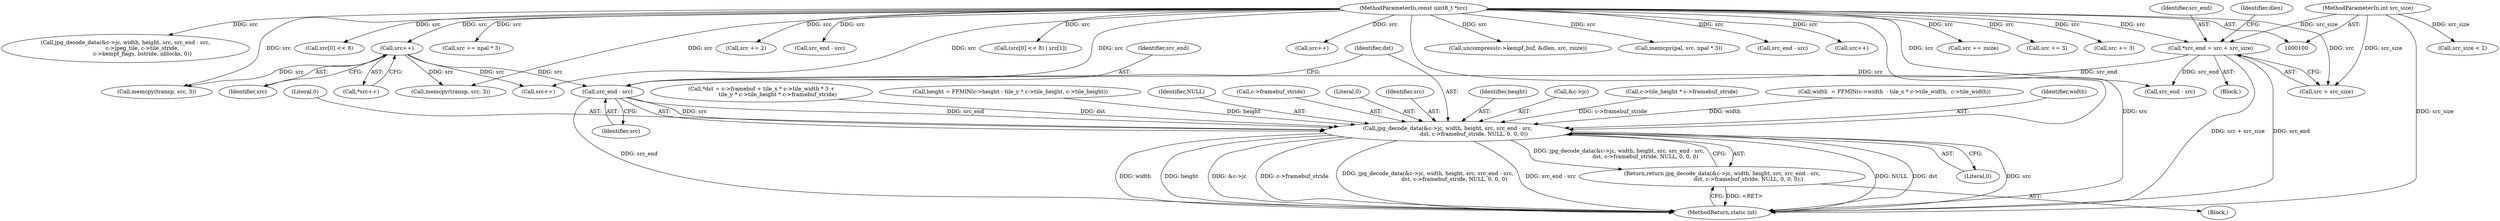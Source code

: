 digraph "0_FFmpeg_2960576378d17d71cc8dccc926352ce568b5eec1@pointer" {
"1000279" [label="(Call,src_end - src)"];
"1000121" [label="(Call,*src_end = src + src_size)"];
"1000104" [label="(MethodParameterIn,const uint8_t *src)"];
"1000105" [label="(MethodParameterIn,int src_size)"];
"1000210" [label="(Call,src++)"];
"1000271" [label="(Call,jpg_decode_data(&c->jc, width, height, src, src_end - src,\n                               dst, c->framebuf_stride, NULL, 0, 0, 0))"];
"1000270" [label="(Return,return jpg_decode_data(&c->jc, width, height, src, src_end - src,\n                               dst, c->framebuf_stride, NULL, 0, 0, 0);)"];
"1000271" [label="(Call,jpg_decode_data(&c->jc, width, height, src, src_end - src,\n                               dst, c->framebuf_stride, NULL, 0, 0, 0))"];
"1000106" [label="(Block,)"];
"1000281" [label="(Identifier,src)"];
"1000177" [label="(Call,width  = FFMIN(c->width  - tile_x * c->tile_width,  c->tile_width))"];
"1000276" [label="(Identifier,width)"];
"1000122" [label="(Identifier,src_end)"];
"1000394" [label="(Call,src += zsize)"];
"1000288" [label="(Literal,0)"];
"1000164" [label="(Call,c->tile_height * c->framebuf_stride)"];
"1000299" [label="(Call,src += 3)"];
"1000223" [label="(Call,memcpy(transp, src, 3))"];
"1000269" [label="(Block,)"];
"1000280" [label="(Identifier,src_end)"];
"1000227" [label="(Call,src += 3)"];
"1000148" [label="(Call,*dst = c->framebuf + tile_x * c->tile_width * 3 +\n                   tile_y * c->tile_height * c->framebuf_stride)"];
"1000270" [label="(Return,return jpg_decode_data(&c->jc, width, height, src, src_end - src,\n                               dst, c->framebuf_stride, NULL, 0, 0, 0);)"];
"1000192" [label="(Call,height = FFMIN(c->height - tile_y * c->tile_height, c->tile_height))"];
"1000565" [label="(MethodReturn,static int)"];
"1000211" [label="(Identifier,src)"];
"1000286" [label="(Identifier,NULL)"];
"1000520" [label="(Call,jpg_decode_data(&c->jc, width, height, src, src_end - src,\n                    c->jpeg_tile, c->tile_stride,\n                    c->kempf_flags, bstride, nblocks, 0))"];
"1000361" [label="(Call,src[0] << 8)"];
"1000279" [label="(Call,src_end - src)"];
"1000209" [label="(Call,*src++)"];
"1000283" [label="(Call,c->framebuf_stride)"];
"1000352" [label="(Call,src_end - src)"];
"1000315" [label="(Call,src += npal * 3)"];
"1000210" [label="(Call,src++)"];
"1000306" [label="(Call,src++)"];
"1000369" [label="(Call,src += 2)"];
"1000287" [label="(Literal,0)"];
"1000374" [label="(Call,src_end - src)"];
"1000278" [label="(Identifier,src)"];
"1000289" [label="(Literal,0)"];
"1000121" [label="(Call,*src_end = src + src_size)"];
"1000295" [label="(Call,memcpy(transp, src, 3))"];
"1000360" [label="(Call,(src[0] << 8) | src[1])"];
"1000282" [label="(Identifier,dst)"];
"1000123" [label="(Call,src + src_size)"];
"1000104" [label="(MethodParameterIn,const uint8_t *src)"];
"1000130" [label="(Identifier,dlen)"];
"1000105" [label="(MethodParameterIn,int src_size)"];
"1000475" [label="(Call,src++)"];
"1000382" [label="(Call,uncompress(c->kempf_buf, &dlen, src, zsize))"];
"1000309" [label="(Call,memcpy(pal, src, npal * 3))"];
"1000528" [label="(Call,src_end - src)"];
"1000277" [label="(Identifier,height)"];
"1000272" [label="(Call,&c->jc)"];
"1000424" [label="(Call,src++)"];
"1000172" [label="(Call,src_size < 2)"];
"1000279" -> "1000271"  [label="AST: "];
"1000279" -> "1000281"  [label="CFG: "];
"1000280" -> "1000279"  [label="AST: "];
"1000281" -> "1000279"  [label="AST: "];
"1000282" -> "1000279"  [label="CFG: "];
"1000279" -> "1000565"  [label="DDG: src_end"];
"1000279" -> "1000271"  [label="DDG: src"];
"1000279" -> "1000271"  [label="DDG: src_end"];
"1000121" -> "1000279"  [label="DDG: src_end"];
"1000210" -> "1000279"  [label="DDG: src"];
"1000104" -> "1000279"  [label="DDG: src"];
"1000121" -> "1000106"  [label="AST: "];
"1000121" -> "1000123"  [label="CFG: "];
"1000122" -> "1000121"  [label="AST: "];
"1000123" -> "1000121"  [label="AST: "];
"1000130" -> "1000121"  [label="CFG: "];
"1000121" -> "1000565"  [label="DDG: src + src_size"];
"1000121" -> "1000565"  [label="DDG: src_end"];
"1000104" -> "1000121"  [label="DDG: src"];
"1000105" -> "1000121"  [label="DDG: src_size"];
"1000121" -> "1000352"  [label="DDG: src_end"];
"1000104" -> "1000100"  [label="AST: "];
"1000104" -> "1000565"  [label="DDG: src"];
"1000104" -> "1000123"  [label="DDG: src"];
"1000104" -> "1000210"  [label="DDG: src"];
"1000104" -> "1000223"  [label="DDG: src"];
"1000104" -> "1000227"  [label="DDG: src"];
"1000104" -> "1000271"  [label="DDG: src"];
"1000104" -> "1000295"  [label="DDG: src"];
"1000104" -> "1000299"  [label="DDG: src"];
"1000104" -> "1000306"  [label="DDG: src"];
"1000104" -> "1000309"  [label="DDG: src"];
"1000104" -> "1000315"  [label="DDG: src"];
"1000104" -> "1000352"  [label="DDG: src"];
"1000104" -> "1000361"  [label="DDG: src"];
"1000104" -> "1000360"  [label="DDG: src"];
"1000104" -> "1000369"  [label="DDG: src"];
"1000104" -> "1000374"  [label="DDG: src"];
"1000104" -> "1000382"  [label="DDG: src"];
"1000104" -> "1000394"  [label="DDG: src"];
"1000104" -> "1000424"  [label="DDG: src"];
"1000104" -> "1000475"  [label="DDG: src"];
"1000104" -> "1000520"  [label="DDG: src"];
"1000104" -> "1000528"  [label="DDG: src"];
"1000105" -> "1000100"  [label="AST: "];
"1000105" -> "1000565"  [label="DDG: src_size"];
"1000105" -> "1000123"  [label="DDG: src_size"];
"1000105" -> "1000172"  [label="DDG: src_size"];
"1000210" -> "1000209"  [label="AST: "];
"1000210" -> "1000211"  [label="CFG: "];
"1000211" -> "1000210"  [label="AST: "];
"1000209" -> "1000210"  [label="CFG: "];
"1000210" -> "1000223"  [label="DDG: src"];
"1000210" -> "1000295"  [label="DDG: src"];
"1000210" -> "1000306"  [label="DDG: src"];
"1000271" -> "1000270"  [label="AST: "];
"1000271" -> "1000289"  [label="CFG: "];
"1000272" -> "1000271"  [label="AST: "];
"1000276" -> "1000271"  [label="AST: "];
"1000277" -> "1000271"  [label="AST: "];
"1000278" -> "1000271"  [label="AST: "];
"1000282" -> "1000271"  [label="AST: "];
"1000283" -> "1000271"  [label="AST: "];
"1000286" -> "1000271"  [label="AST: "];
"1000287" -> "1000271"  [label="AST: "];
"1000288" -> "1000271"  [label="AST: "];
"1000289" -> "1000271"  [label="AST: "];
"1000270" -> "1000271"  [label="CFG: "];
"1000271" -> "1000565"  [label="DDG: NULL"];
"1000271" -> "1000565"  [label="DDG: dst"];
"1000271" -> "1000565"  [label="DDG: src"];
"1000271" -> "1000565"  [label="DDG: width"];
"1000271" -> "1000565"  [label="DDG: height"];
"1000271" -> "1000565"  [label="DDG: &c->jc"];
"1000271" -> "1000565"  [label="DDG: c->framebuf_stride"];
"1000271" -> "1000565"  [label="DDG: jpg_decode_data(&c->jc, width, height, src, src_end - src,\n                               dst, c->framebuf_stride, NULL, 0, 0, 0)"];
"1000271" -> "1000565"  [label="DDG: src_end - src"];
"1000271" -> "1000270"  [label="DDG: jpg_decode_data(&c->jc, width, height, src, src_end - src,\n                               dst, c->framebuf_stride, NULL, 0, 0, 0)"];
"1000177" -> "1000271"  [label="DDG: width"];
"1000192" -> "1000271"  [label="DDG: height"];
"1000148" -> "1000271"  [label="DDG: dst"];
"1000164" -> "1000271"  [label="DDG: c->framebuf_stride"];
"1000270" -> "1000269"  [label="AST: "];
"1000565" -> "1000270"  [label="CFG: "];
"1000270" -> "1000565"  [label="DDG: <RET>"];
}
